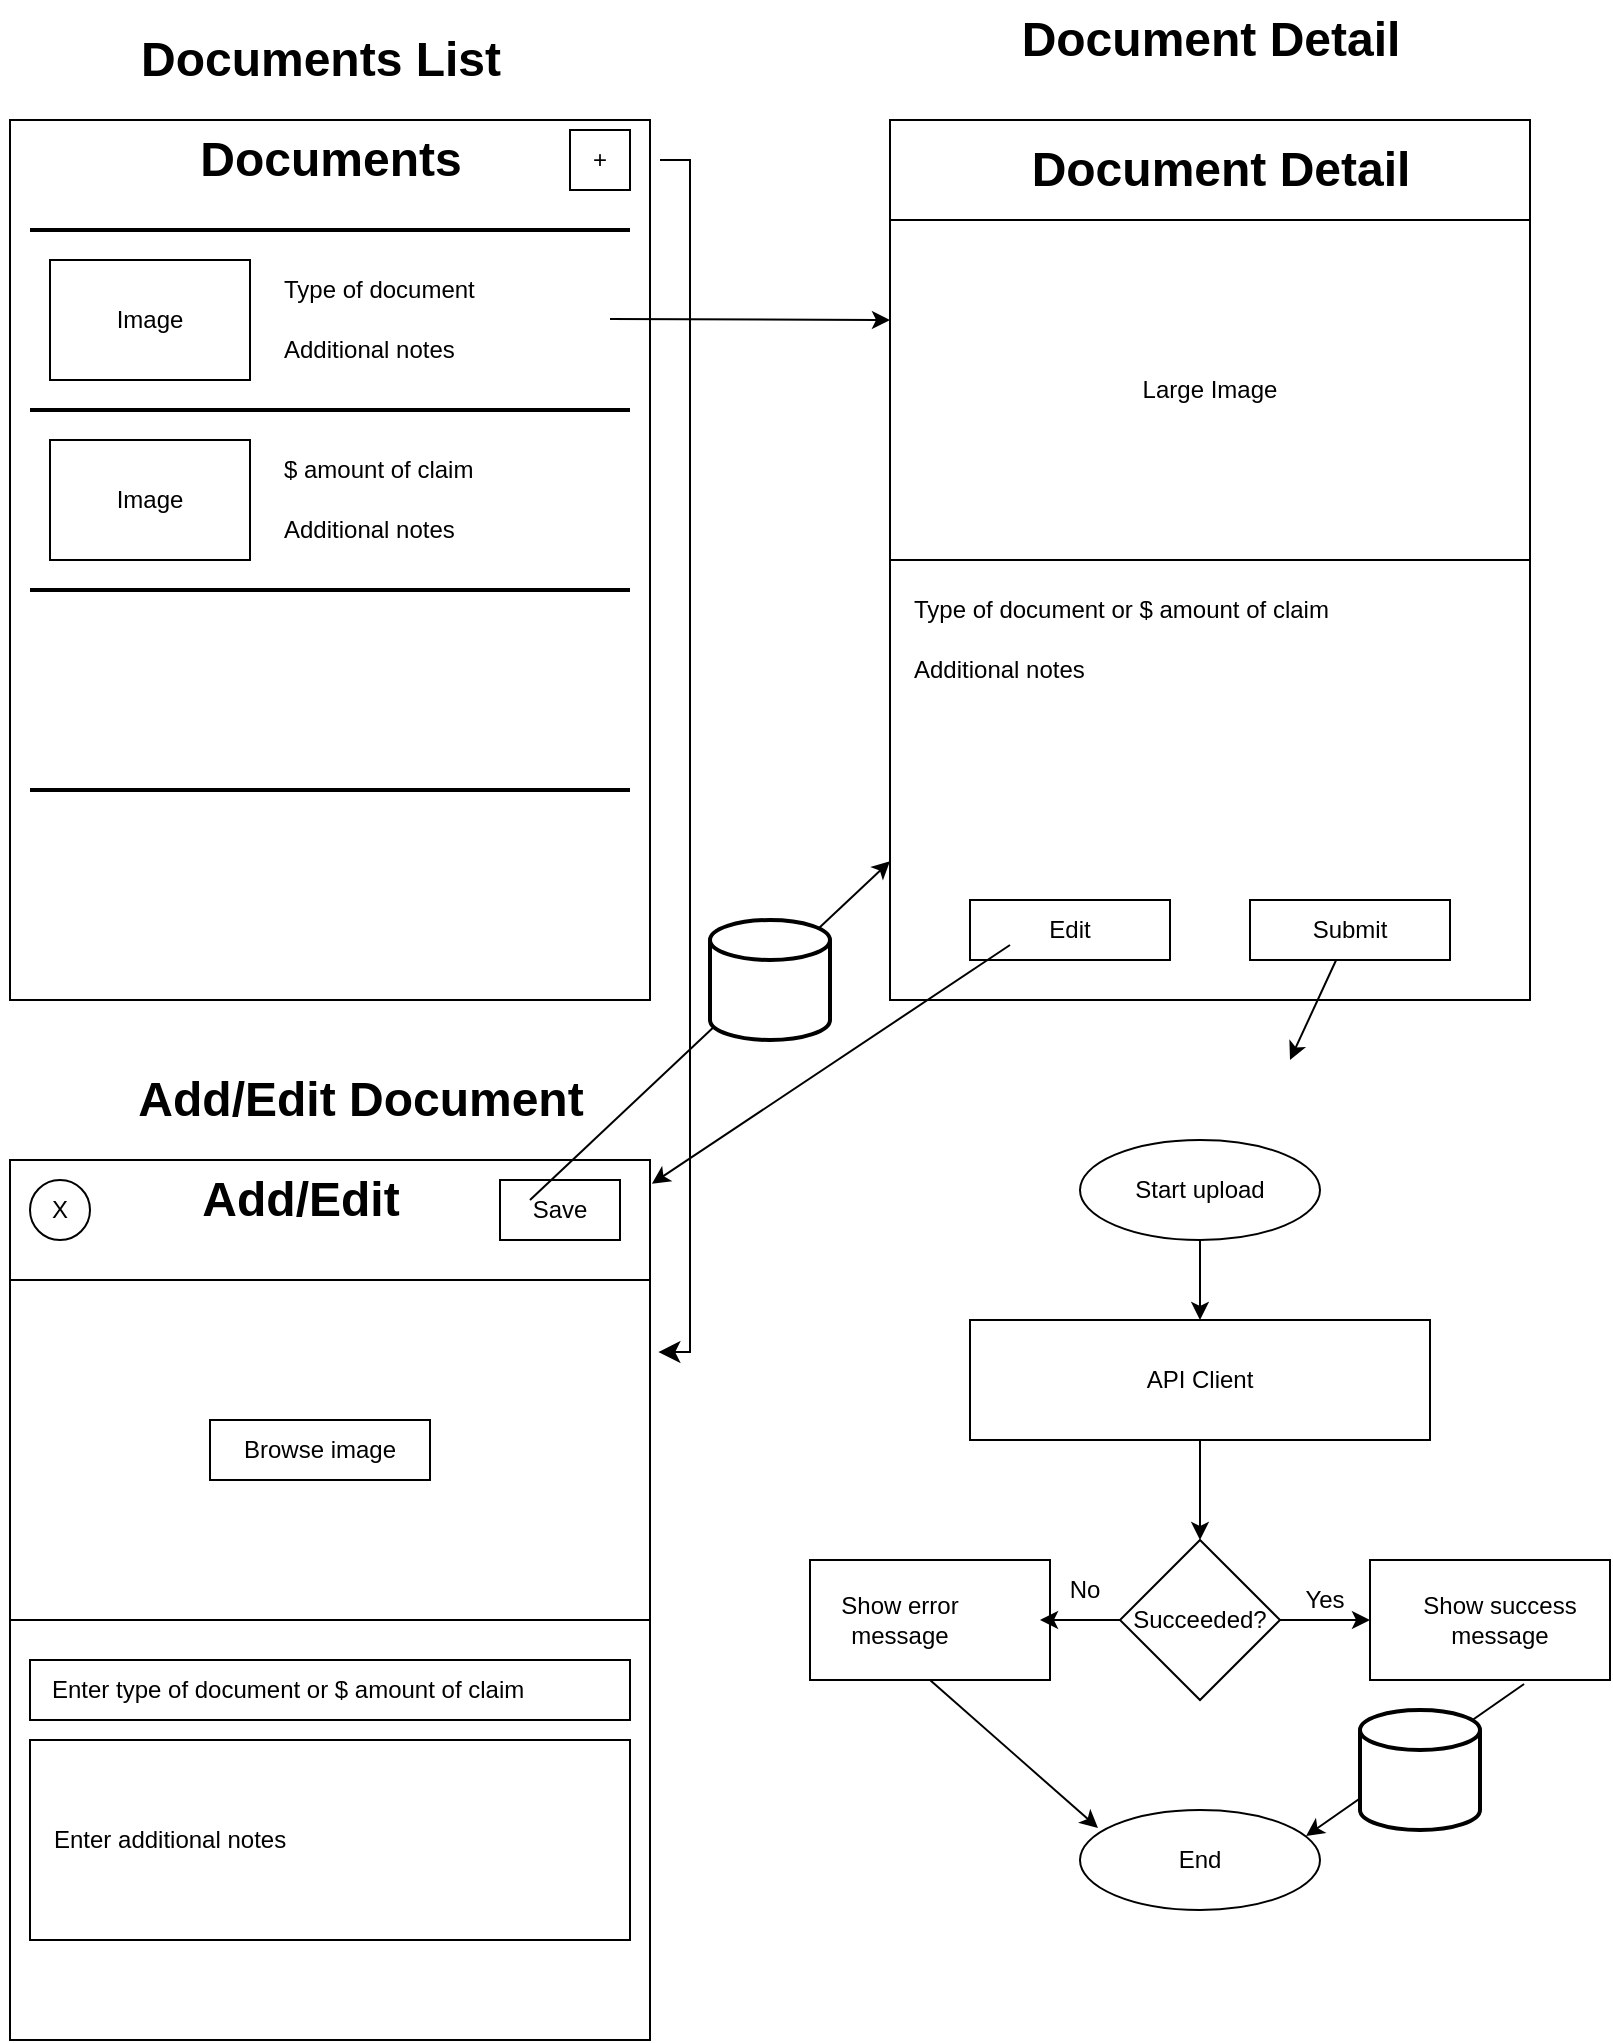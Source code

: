 <mxfile version="21.1.7" type="github">
  <diagram name="Page-1" id="rwWXIa1V0GOEBrqRVaI-">
    <mxGraphModel dx="2714" dy="970" grid="1" gridSize="10" guides="1" tooltips="1" connect="1" arrows="1" fold="1" page="1" pageScale="1" pageWidth="850" pageHeight="1100" math="0" shadow="0">
      <root>
        <mxCell id="0" />
        <mxCell id="1" parent="0" />
        <mxCell id="ceVRnK8p8HnaXM6WS_Wv-2" value="" style="rounded=0;whiteSpace=wrap;html=1;" parent="1" vertex="1">
          <mxGeometry x="40" y="80" width="320" height="440" as="geometry" />
        </mxCell>
        <mxCell id="ceVRnK8p8HnaXM6WS_Wv-3" value="Documents List" style="text;strokeColor=none;fillColor=none;html=1;fontSize=24;fontStyle=1;verticalAlign=middle;align=center;" parent="1" vertex="1">
          <mxGeometry x="150" y="30" width="90" height="40" as="geometry" />
        </mxCell>
        <mxCell id="ceVRnK8p8HnaXM6WS_Wv-4" value="Documents" style="text;strokeColor=none;fillColor=none;html=1;fontSize=24;fontStyle=1;verticalAlign=middle;align=center;" parent="1" vertex="1">
          <mxGeometry x="150" y="80" width="100" height="40" as="geometry" />
        </mxCell>
        <mxCell id="ceVRnK8p8HnaXM6WS_Wv-5" value="" style="verticalLabelPosition=bottom;verticalAlign=top;html=1;shape=mxgraph.basic.rect;fillColor2=none;strokeWidth=1;size=5;indent=5;" parent="1" vertex="1">
          <mxGeometry x="320" y="85" width="30" height="30" as="geometry" />
        </mxCell>
        <mxCell id="ceVRnK8p8HnaXM6WS_Wv-6" value="+" style="text;strokeColor=none;align=center;fillColor=none;html=1;verticalAlign=middle;whiteSpace=wrap;rounded=0;" parent="1" vertex="1">
          <mxGeometry x="305" y="85" width="60" height="30" as="geometry" />
        </mxCell>
        <mxCell id="ceVRnK8p8HnaXM6WS_Wv-7" value="" style="rounded=0;whiteSpace=wrap;html=1;" parent="1" vertex="1">
          <mxGeometry x="60" y="150" width="100" height="60" as="geometry" />
        </mxCell>
        <mxCell id="ceVRnK8p8HnaXM6WS_Wv-11" value="Image" style="text;strokeColor=none;align=center;fillColor=none;html=1;verticalAlign=middle;whiteSpace=wrap;rounded=0;" parent="1" vertex="1">
          <mxGeometry x="80" y="165" width="60" height="30" as="geometry" />
        </mxCell>
        <mxCell id="ceVRnK8p8HnaXM6WS_Wv-12" value="Type of document" style="text;strokeColor=none;align=left;fillColor=none;html=1;verticalAlign=middle;whiteSpace=wrap;rounded=0;" parent="1" vertex="1">
          <mxGeometry x="175" y="150" width="130" height="30" as="geometry" />
        </mxCell>
        <mxCell id="ceVRnK8p8HnaXM6WS_Wv-13" value="Additional notes" style="text;strokeColor=none;align=left;fillColor=none;html=1;verticalAlign=middle;whiteSpace=wrap;rounded=0;" parent="1" vertex="1">
          <mxGeometry x="175" y="180" width="110" height="30" as="geometry" />
        </mxCell>
        <mxCell id="ceVRnK8p8HnaXM6WS_Wv-14" value="" style="line;strokeWidth=2;html=1;" parent="1" vertex="1">
          <mxGeometry x="50" y="130" width="300" height="10" as="geometry" />
        </mxCell>
        <mxCell id="ceVRnK8p8HnaXM6WS_Wv-15" value="" style="line;strokeWidth=2;html=1;" parent="1" vertex="1">
          <mxGeometry x="50" y="220" width="300" height="10" as="geometry" />
        </mxCell>
        <mxCell id="ceVRnK8p8HnaXM6WS_Wv-16" value="" style="rounded=0;whiteSpace=wrap;html=1;" parent="1" vertex="1">
          <mxGeometry x="60" y="240" width="100" height="60" as="geometry" />
        </mxCell>
        <mxCell id="ceVRnK8p8HnaXM6WS_Wv-18" value="$ amount of claim&lt;br&gt;" style="text;strokeColor=none;align=left;fillColor=none;html=1;verticalAlign=middle;whiteSpace=wrap;rounded=0;" parent="1" vertex="1">
          <mxGeometry x="175" y="240" width="165" height="30" as="geometry" />
        </mxCell>
        <mxCell id="ceVRnK8p8HnaXM6WS_Wv-19" value="Additional notes" style="text;strokeColor=none;align=left;fillColor=none;html=1;verticalAlign=middle;whiteSpace=wrap;rounded=0;" parent="1" vertex="1">
          <mxGeometry x="175" y="270" width="110" height="30" as="geometry" />
        </mxCell>
        <mxCell id="ceVRnK8p8HnaXM6WS_Wv-20" value="" style="line;strokeWidth=2;html=1;" parent="1" vertex="1">
          <mxGeometry x="50" y="310" width="300" height="10" as="geometry" />
        </mxCell>
        <mxCell id="ceVRnK8p8HnaXM6WS_Wv-21" value="" style="line;strokeWidth=2;html=1;" parent="1" vertex="1">
          <mxGeometry x="50" y="410" width="300" height="10" as="geometry" />
        </mxCell>
        <mxCell id="ceVRnK8p8HnaXM6WS_Wv-22" value="Image" style="text;strokeColor=none;align=center;fillColor=none;html=1;verticalAlign=middle;whiteSpace=wrap;rounded=0;" parent="1" vertex="1">
          <mxGeometry x="80" y="255" width="60" height="30" as="geometry" />
        </mxCell>
        <mxCell id="ceVRnK8p8HnaXM6WS_Wv-23" value="" style="rounded=0;whiteSpace=wrap;html=1;" parent="1" vertex="1">
          <mxGeometry x="480" y="80" width="320" height="440" as="geometry" />
        </mxCell>
        <mxCell id="ceVRnK8p8HnaXM6WS_Wv-26" value="Document Detail" style="text;strokeColor=none;fillColor=none;html=1;fontSize=24;fontStyle=1;verticalAlign=middle;align=center;" parent="1" vertex="1">
          <mxGeometry x="505" y="20" width="270" height="40" as="geometry" />
        </mxCell>
        <mxCell id="ceVRnK8p8HnaXM6WS_Wv-27" value="Document Detail" style="text;strokeColor=none;fillColor=none;html=1;fontSize=24;fontStyle=1;verticalAlign=middle;align=center;" parent="1" vertex="1">
          <mxGeometry x="510" y="85" width="270" height="40" as="geometry" />
        </mxCell>
        <mxCell id="ceVRnK8p8HnaXM6WS_Wv-32" value="" style="endArrow=classic;html=1;rounded=0;" parent="1" edge="1">
          <mxGeometry relative="1" as="geometry">
            <mxPoint x="340" y="179.5" as="sourcePoint" />
            <mxPoint x="480" y="180" as="targetPoint" />
          </mxGeometry>
        </mxCell>
        <mxCell id="ceVRnK8p8HnaXM6WS_Wv-34" value="" style="verticalLabelPosition=bottom;verticalAlign=top;html=1;shape=mxgraph.basic.rect;fillColor2=none;strokeWidth=1;size=20;indent=5;" parent="1" vertex="1">
          <mxGeometry x="480" y="130" width="320" height="170" as="geometry" />
        </mxCell>
        <mxCell id="ceVRnK8p8HnaXM6WS_Wv-35" value="Large Image" style="text;strokeColor=none;align=center;fillColor=none;html=1;verticalAlign=middle;whiteSpace=wrap;rounded=0;" parent="1" vertex="1">
          <mxGeometry x="545" y="200" width="190" height="30" as="geometry" />
        </mxCell>
        <mxCell id="ceVRnK8p8HnaXM6WS_Wv-36" value="Type of document or $ amount of claim" style="text;strokeColor=none;align=left;fillColor=none;html=1;verticalAlign=middle;whiteSpace=wrap;rounded=0;" parent="1" vertex="1">
          <mxGeometry x="490" y="310" width="290" height="30" as="geometry" />
        </mxCell>
        <mxCell id="ceVRnK8p8HnaXM6WS_Wv-37" value="Additional notes" style="text;strokeColor=none;align=left;fillColor=none;html=1;verticalAlign=middle;whiteSpace=wrap;rounded=0;" parent="1" vertex="1">
          <mxGeometry x="490" y="340" width="110" height="30" as="geometry" />
        </mxCell>
        <mxCell id="ceVRnK8p8HnaXM6WS_Wv-38" value="" style="rounded=0;whiteSpace=wrap;html=1;" parent="1" vertex="1">
          <mxGeometry x="520" y="470" width="100" height="30" as="geometry" />
        </mxCell>
        <mxCell id="ceVRnK8p8HnaXM6WS_Wv-39" value="Edit" style="text;strokeColor=none;align=center;fillColor=none;html=1;verticalAlign=middle;whiteSpace=wrap;rounded=0;" parent="1" vertex="1">
          <mxGeometry x="540" y="470" width="60" height="30" as="geometry" />
        </mxCell>
        <mxCell id="ceVRnK8p8HnaXM6WS_Wv-40" value="" style="rounded=0;whiteSpace=wrap;html=1;" parent="1" vertex="1">
          <mxGeometry x="660" y="470" width="100" height="30" as="geometry" />
        </mxCell>
        <mxCell id="ceVRnK8p8HnaXM6WS_Wv-41" value="Submit" style="text;strokeColor=none;align=center;fillColor=none;html=1;verticalAlign=middle;whiteSpace=wrap;rounded=0;" parent="1" vertex="1">
          <mxGeometry x="680" y="470" width="60" height="30" as="geometry" />
        </mxCell>
        <mxCell id="ceVRnK8p8HnaXM6WS_Wv-42" value="" style="rounded=0;whiteSpace=wrap;html=1;" parent="1" vertex="1">
          <mxGeometry x="40" y="600" width="320" height="440" as="geometry" />
        </mxCell>
        <mxCell id="ceVRnK8p8HnaXM6WS_Wv-44" value="Add/Edit Document" style="text;strokeColor=none;fillColor=none;html=1;fontSize=24;fontStyle=1;verticalAlign=middle;align=center;" parent="1" vertex="1">
          <mxGeometry x="170" y="550" width="90" height="40" as="geometry" />
        </mxCell>
        <mxCell id="ceVRnK8p8HnaXM6WS_Wv-47" value="" style="endArrow=classic;html=1;rounded=0;entryX=1.003;entryY=0.027;entryDx=0;entryDy=0;entryPerimeter=0;exitX=0;exitY=0.75;exitDx=0;exitDy=0;" parent="1" source="ceVRnK8p8HnaXM6WS_Wv-39" target="ceVRnK8p8HnaXM6WS_Wv-42" edge="1">
          <mxGeometry relative="1" as="geometry">
            <mxPoint x="370" y="280" as="sourcePoint" />
            <mxPoint x="470" y="280" as="targetPoint" />
            <Array as="points" />
          </mxGeometry>
        </mxCell>
        <mxCell id="ceVRnK8p8HnaXM6WS_Wv-49" value="" style="ellipse;whiteSpace=wrap;html=1;aspect=fixed;" parent="1" vertex="1">
          <mxGeometry x="50" y="610" width="30" height="30" as="geometry" />
        </mxCell>
        <mxCell id="ceVRnK8p8HnaXM6WS_Wv-52" value="Add/Edit&lt;br&gt;" style="text;strokeColor=none;fillColor=none;html=1;fontSize=24;fontStyle=1;verticalAlign=middle;align=center;" parent="1" vertex="1">
          <mxGeometry x="140" y="600" width="90" height="40" as="geometry" />
        </mxCell>
        <mxCell id="ceVRnK8p8HnaXM6WS_Wv-53" value="" style="rounded=0;whiteSpace=wrap;html=1;" parent="1" vertex="1">
          <mxGeometry x="285" y="610" width="60" height="30" as="geometry" />
        </mxCell>
        <mxCell id="ceVRnK8p8HnaXM6WS_Wv-54" value="Save" style="text;strokeColor=none;align=center;fillColor=none;html=1;verticalAlign=middle;whiteSpace=wrap;rounded=0;" parent="1" vertex="1">
          <mxGeometry x="285" y="610" width="60" height="30" as="geometry" />
        </mxCell>
        <mxCell id="ceVRnK8p8HnaXM6WS_Wv-55" value="" style="verticalLabelPosition=bottom;verticalAlign=top;html=1;shape=mxgraph.basic.rect;fillColor2=none;strokeWidth=1;size=20;indent=5;" parent="1" vertex="1">
          <mxGeometry x="40" y="660" width="320" height="170" as="geometry" />
        </mxCell>
        <mxCell id="ceVRnK8p8HnaXM6WS_Wv-56" value="Browse Image" style="text;strokeColor=none;align=center;fillColor=none;html=1;verticalAlign=middle;whiteSpace=wrap;rounded=0;" parent="1" vertex="1">
          <mxGeometry x="105" y="730" width="190" height="30" as="geometry" />
        </mxCell>
        <mxCell id="ceVRnK8p8HnaXM6WS_Wv-58" value="" style="rounded=0;whiteSpace=wrap;html=1;" parent="1" vertex="1">
          <mxGeometry x="50" y="850" width="300" height="30" as="geometry" />
        </mxCell>
        <mxCell id="ceVRnK8p8HnaXM6WS_Wv-59" value="Enter type of document or $ amount of claim" style="text;strokeColor=none;align=left;fillColor=none;html=1;verticalAlign=middle;whiteSpace=wrap;rounded=0;" parent="1" vertex="1">
          <mxGeometry x="59" y="850" width="290" height="30" as="geometry" />
        </mxCell>
        <mxCell id="ceVRnK8p8HnaXM6WS_Wv-60" value="Enter type of document or $ amount of claim" style="text;strokeColor=none;align=left;fillColor=none;html=1;verticalAlign=middle;whiteSpace=wrap;rounded=0;" parent="1" vertex="1">
          <mxGeometry x="50" y="890" width="290" height="80" as="geometry" />
        </mxCell>
        <mxCell id="ceVRnK8p8HnaXM6WS_Wv-62" value="" style="rounded=0;whiteSpace=wrap;html=1;" parent="1" vertex="1">
          <mxGeometry x="50" y="890" width="300" height="100" as="geometry" />
        </mxCell>
        <mxCell id="ceVRnK8p8HnaXM6WS_Wv-63" value="Enter additional notes&lt;br&gt;" style="text;strokeColor=none;align=left;fillColor=none;html=1;verticalAlign=middle;whiteSpace=wrap;rounded=0;" parent="1" vertex="1">
          <mxGeometry x="60" y="925" width="290" height="30" as="geometry" />
        </mxCell>
        <mxCell id="ceVRnK8p8HnaXM6WS_Wv-64" value="X" style="text;strokeColor=none;align=center;fillColor=none;html=1;verticalAlign=middle;whiteSpace=wrap;rounded=0;" parent="1" vertex="1">
          <mxGeometry x="35" y="610" width="60" height="30" as="geometry" />
        </mxCell>
        <mxCell id="ceVRnK8p8HnaXM6WS_Wv-65" value="" style="endArrow=classic;html=1;rounded=0;exitX=0.25;exitY=0.333;exitDx=0;exitDy=0;exitPerimeter=0;" parent="1" source="ceVRnK8p8HnaXM6WS_Wv-54" target="ceVRnK8p8HnaXM6WS_Wv-23" edge="1">
          <mxGeometry width="50" height="50" relative="1" as="geometry">
            <mxPoint x="400" y="600" as="sourcePoint" />
            <mxPoint x="450" y="550" as="targetPoint" />
          </mxGeometry>
        </mxCell>
        <mxCell id="ceVRnK8p8HnaXM6WS_Wv-66" value="" style="strokeWidth=2;html=1;shape=mxgraph.flowchart.database;whiteSpace=wrap;" parent="1" vertex="1">
          <mxGeometry x="390" y="480" width="60" height="60" as="geometry" />
        </mxCell>
        <mxCell id="ceVRnK8p8HnaXM6WS_Wv-67" value="" style="rounded=0;whiteSpace=wrap;html=1;" parent="1" vertex="1">
          <mxGeometry x="140" y="730" width="110" height="30" as="geometry" />
        </mxCell>
        <mxCell id="ceVRnK8p8HnaXM6WS_Wv-68" value="Browse image" style="text;strokeColor=none;align=center;fillColor=none;html=1;verticalAlign=middle;whiteSpace=wrap;rounded=0;" parent="1" vertex="1">
          <mxGeometry x="155" y="730" width="80" height="30" as="geometry" />
        </mxCell>
        <mxCell id="ceVRnK8p8HnaXM6WS_Wv-71" value="" style="ellipse;whiteSpace=wrap;html=1;" parent="1" vertex="1">
          <mxGeometry x="575" y="590" width="120" height="50" as="geometry" />
        </mxCell>
        <mxCell id="ceVRnK8p8HnaXM6WS_Wv-72" value="Start upload&lt;br&gt;" style="text;strokeColor=none;align=center;fillColor=none;html=1;verticalAlign=middle;whiteSpace=wrap;rounded=0;" parent="1" vertex="1">
          <mxGeometry x="595" y="600" width="80" height="30" as="geometry" />
        </mxCell>
        <mxCell id="ceVRnK8p8HnaXM6WS_Wv-73" value="" style="rounded=0;whiteSpace=wrap;html=1;" parent="1" vertex="1">
          <mxGeometry x="520" y="680" width="230" height="60" as="geometry" />
        </mxCell>
        <mxCell id="FwdonJgzTYgUH80v2TEw-7" value="" style="edgeStyle=orthogonalEdgeStyle;rounded=0;orthogonalLoop=1;jettySize=auto;html=1;" edge="1" parent="1" source="ceVRnK8p8HnaXM6WS_Wv-74" target="ceVRnK8p8HnaXM6WS_Wv-84">
          <mxGeometry relative="1" as="geometry" />
        </mxCell>
        <mxCell id="ceVRnK8p8HnaXM6WS_Wv-74" value="" style="rhombus;whiteSpace=wrap;html=1;" parent="1" vertex="1">
          <mxGeometry x="595" y="790" width="80" height="80" as="geometry" />
        </mxCell>
        <mxCell id="ceVRnK8p8HnaXM6WS_Wv-75" value="" style="edgeStyle=elbowEdgeStyle;elbow=horizontal;endArrow=classic;html=1;curved=0;rounded=0;endSize=8;startSize=8;entryX=1.013;entryY=0.212;entryDx=0;entryDy=0;entryPerimeter=0;" parent="1" source="ceVRnK8p8HnaXM6WS_Wv-6" target="ceVRnK8p8HnaXM6WS_Wv-55" edge="1">
          <mxGeometry width="50" height="50" relative="1" as="geometry">
            <mxPoint x="420" y="330" as="sourcePoint" />
            <mxPoint x="450" y="500" as="targetPoint" />
            <Array as="points">
              <mxPoint x="380" y="300" />
            </Array>
          </mxGeometry>
        </mxCell>
        <mxCell id="ceVRnK8p8HnaXM6WS_Wv-78" value="" style="ellipse;whiteSpace=wrap;html=1;" parent="1" vertex="1">
          <mxGeometry x="575" y="925" width="120" height="50" as="geometry" />
        </mxCell>
        <mxCell id="ceVRnK8p8HnaXM6WS_Wv-79" value="End" style="text;strokeColor=none;align=center;fillColor=none;html=1;verticalAlign=middle;whiteSpace=wrap;rounded=0;" parent="1" vertex="1">
          <mxGeometry x="595" y="935" width="80" height="30" as="geometry" />
        </mxCell>
        <mxCell id="ceVRnK8p8HnaXM6WS_Wv-81" value="" style="rounded=0;whiteSpace=wrap;html=1;" parent="1" vertex="1">
          <mxGeometry x="720" y="800" width="120" height="60" as="geometry" />
        </mxCell>
        <mxCell id="ceVRnK8p8HnaXM6WS_Wv-82" value="" style="rounded=0;whiteSpace=wrap;html=1;" parent="1" vertex="1">
          <mxGeometry x="440" y="800" width="120" height="60" as="geometry" />
        </mxCell>
        <mxCell id="ceVRnK8p8HnaXM6WS_Wv-83" value="API Client&lt;br&gt;" style="text;strokeColor=none;align=center;fillColor=none;html=1;verticalAlign=middle;whiteSpace=wrap;rounded=0;" parent="1" vertex="1">
          <mxGeometry x="605" y="695" width="60" height="30" as="geometry" />
        </mxCell>
        <mxCell id="ceVRnK8p8HnaXM6WS_Wv-84" value="Show error message" style="text;strokeColor=none;align=center;fillColor=none;html=1;verticalAlign=middle;whiteSpace=wrap;rounded=0;" parent="1" vertex="1">
          <mxGeometry x="430" y="817.5" width="110" height="25" as="geometry" />
        </mxCell>
        <mxCell id="ceVRnK8p8HnaXM6WS_Wv-85" value="Show success message" style="text;strokeColor=none;align=center;fillColor=none;html=1;verticalAlign=middle;whiteSpace=wrap;rounded=0;" parent="1" vertex="1">
          <mxGeometry x="730" y="815" width="110" height="30" as="geometry" />
        </mxCell>
        <mxCell id="ceVRnK8p8HnaXM6WS_Wv-87" value="" style="endArrow=classic;html=1;rounded=0;" parent="1" source="ceVRnK8p8HnaXM6WS_Wv-41" edge="1">
          <mxGeometry width="50" height="50" relative="1" as="geometry">
            <mxPoint x="400" y="810" as="sourcePoint" />
            <mxPoint x="680" y="550" as="targetPoint" />
          </mxGeometry>
        </mxCell>
        <mxCell id="FwdonJgzTYgUH80v2TEw-3" value="" style="endArrow=classic;html=1;rounded=0;exitX=0.5;exitY=1;exitDx=0;exitDy=0;entryX=0.5;entryY=0;entryDx=0;entryDy=0;" edge="1" parent="1" source="ceVRnK8p8HnaXM6WS_Wv-71" target="ceVRnK8p8HnaXM6WS_Wv-73">
          <mxGeometry width="50" height="50" relative="1" as="geometry">
            <mxPoint x="400" y="690" as="sourcePoint" />
            <mxPoint x="450" y="640" as="targetPoint" />
          </mxGeometry>
        </mxCell>
        <mxCell id="FwdonJgzTYgUH80v2TEw-4" value="" style="endArrow=classic;html=1;rounded=0;entryX=0.5;entryY=0;entryDx=0;entryDy=0;exitX=0.5;exitY=1;exitDx=0;exitDy=0;" edge="1" parent="1" source="ceVRnK8p8HnaXM6WS_Wv-73" target="ceVRnK8p8HnaXM6WS_Wv-74">
          <mxGeometry width="50" height="50" relative="1" as="geometry">
            <mxPoint x="420" y="760" as="sourcePoint" />
            <mxPoint x="470" y="710" as="targetPoint" />
          </mxGeometry>
        </mxCell>
        <mxCell id="FwdonJgzTYgUH80v2TEw-5" value="" style="endArrow=classic;html=1;rounded=0;entryX=0;entryY=0.5;entryDx=0;entryDy=0;exitX=1;exitY=0.5;exitDx=0;exitDy=0;" edge="1" parent="1" source="ceVRnK8p8HnaXM6WS_Wv-74" target="ceVRnK8p8HnaXM6WS_Wv-81">
          <mxGeometry width="50" height="50" relative="1" as="geometry">
            <mxPoint x="400" y="690" as="sourcePoint" />
            <mxPoint x="450" y="640" as="targetPoint" />
          </mxGeometry>
        </mxCell>
        <mxCell id="FwdonJgzTYgUH80v2TEw-9" value="" style="endArrow=classic;html=1;rounded=0;entryX=0.075;entryY=0.18;entryDx=0;entryDy=0;entryPerimeter=0;exitX=0.5;exitY=1;exitDx=0;exitDy=0;" edge="1" parent="1" source="ceVRnK8p8HnaXM6WS_Wv-82" target="ceVRnK8p8HnaXM6WS_Wv-78">
          <mxGeometry width="50" height="50" relative="1" as="geometry">
            <mxPoint x="400" y="690" as="sourcePoint" />
            <mxPoint x="450" y="640" as="targetPoint" />
          </mxGeometry>
        </mxCell>
        <mxCell id="FwdonJgzTYgUH80v2TEw-10" value="" style="endArrow=classic;html=1;rounded=0;entryX=0.942;entryY=0.26;entryDx=0;entryDy=0;entryPerimeter=0;exitX=0.642;exitY=1.033;exitDx=0;exitDy=0;exitPerimeter=0;" edge="1" parent="1" source="ceVRnK8p8HnaXM6WS_Wv-81" target="ceVRnK8p8HnaXM6WS_Wv-78">
          <mxGeometry width="50" height="50" relative="1" as="geometry">
            <mxPoint x="400" y="690" as="sourcePoint" />
            <mxPoint x="450" y="640" as="targetPoint" />
          </mxGeometry>
        </mxCell>
        <mxCell id="FwdonJgzTYgUH80v2TEw-11" value="" style="strokeWidth=2;html=1;shape=mxgraph.flowchart.database;whiteSpace=wrap;" vertex="1" parent="1">
          <mxGeometry x="715" y="875" width="60" height="60" as="geometry" />
        </mxCell>
        <mxCell id="FwdonJgzTYgUH80v2TEw-12" value="Succeeded?" style="text;strokeColor=none;align=center;fillColor=none;html=1;verticalAlign=middle;whiteSpace=wrap;rounded=0;" vertex="1" parent="1">
          <mxGeometry x="595" y="815" width="80" height="30" as="geometry" />
        </mxCell>
        <mxCell id="FwdonJgzTYgUH80v2TEw-13" value="Yes&lt;br&gt;" style="text;strokeColor=none;align=center;fillColor=none;html=1;verticalAlign=middle;whiteSpace=wrap;rounded=0;" vertex="1" parent="1">
          <mxGeometry x="675" y="805" width="45" height="30" as="geometry" />
        </mxCell>
        <mxCell id="FwdonJgzTYgUH80v2TEw-15" value="No&lt;br&gt;" style="text;strokeColor=none;align=center;fillColor=none;html=1;verticalAlign=middle;whiteSpace=wrap;rounded=0;" vertex="1" parent="1">
          <mxGeometry x="555" y="800" width="45" height="30" as="geometry" />
        </mxCell>
        <mxCell id="FwdonJgzTYgUH80v2TEw-16" style="edgeStyle=orthogonalEdgeStyle;rounded=0;orthogonalLoop=1;jettySize=auto;html=1;exitX=0.5;exitY=1;exitDx=0;exitDy=0;entryX=0;entryY=1;entryDx=0;entryDy=0;" edge="1" parent="1" source="FwdonJgzTYgUH80v2TEw-15" target="FwdonJgzTYgUH80v2TEw-15">
          <mxGeometry relative="1" as="geometry" />
        </mxCell>
      </root>
    </mxGraphModel>
  </diagram>
</mxfile>
